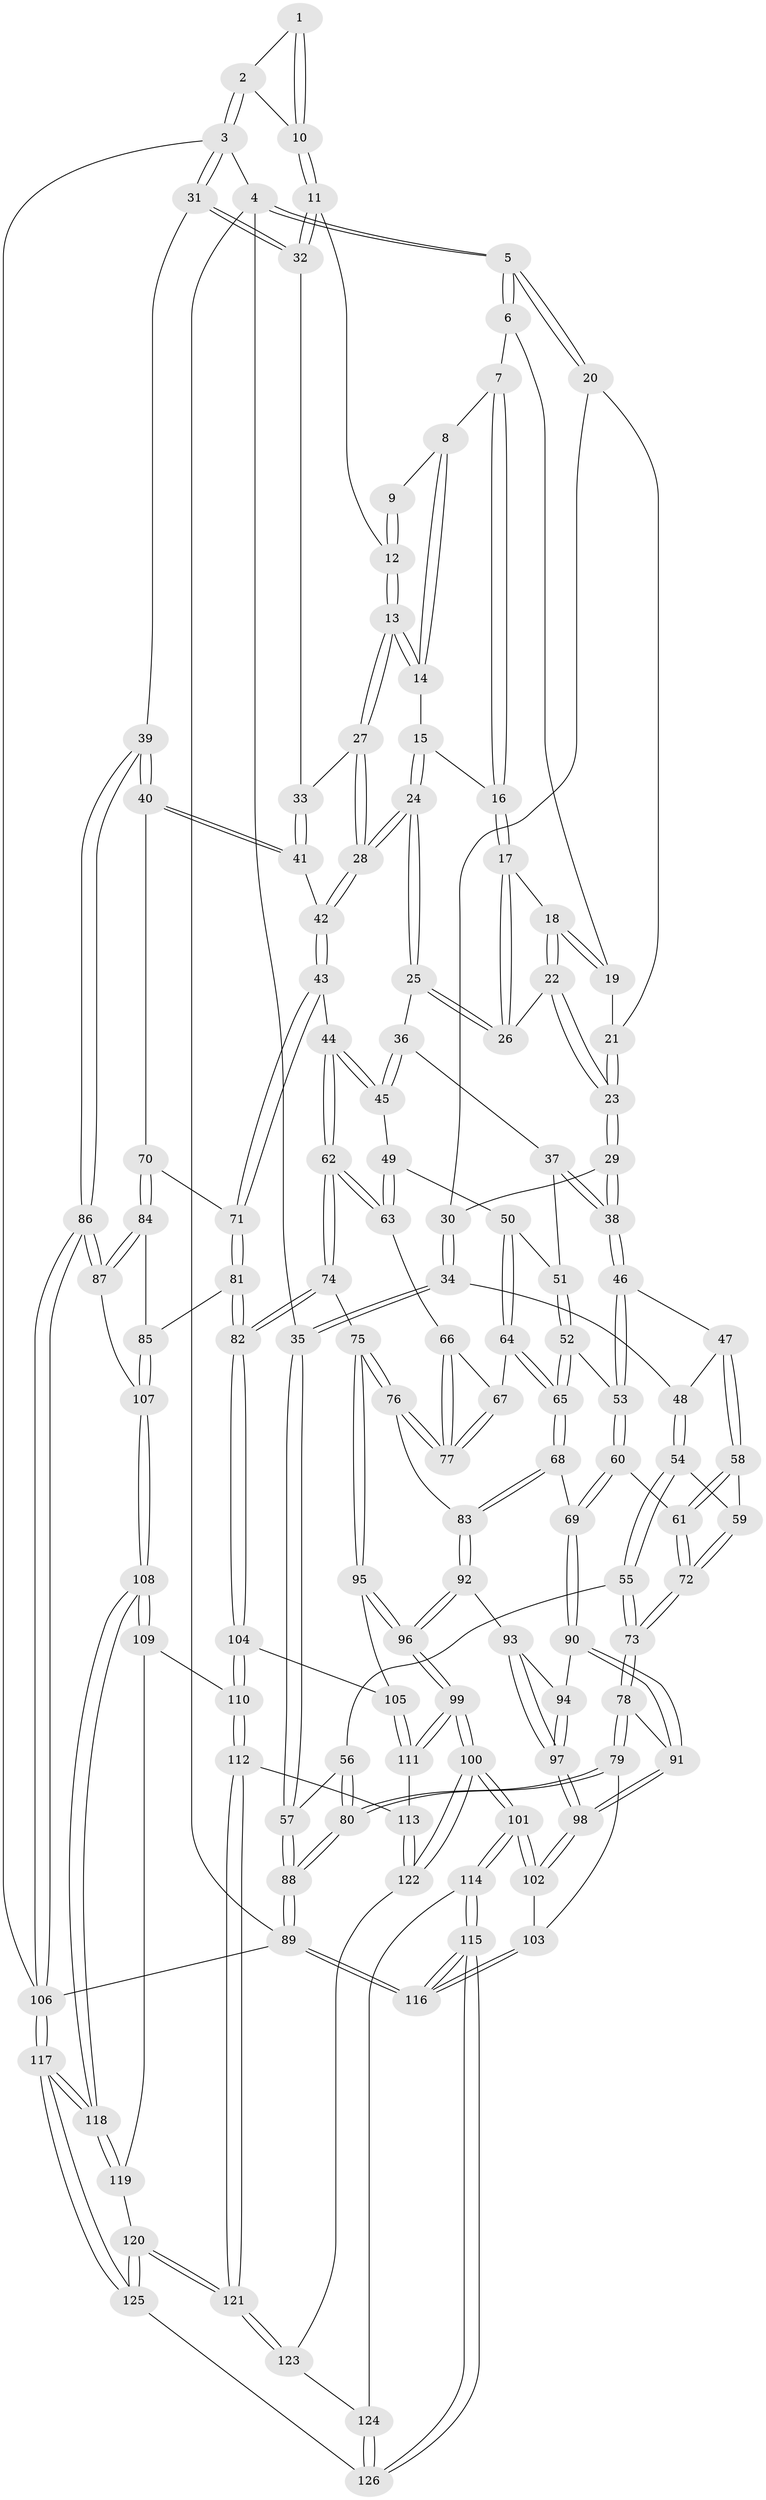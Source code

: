 // Generated by graph-tools (version 1.1) at 2025/03/03/09/25 03:03:22]
// undirected, 126 vertices, 312 edges
graph export_dot {
graph [start="1"]
  node [color=gray90,style=filled];
  1 [pos="+0.8699867819731918+0"];
  2 [pos="+1+0"];
  3 [pos="+1+0"];
  4 [pos="+0+0"];
  5 [pos="+0+0"];
  6 [pos="+0.4309857168874299+0"];
  7 [pos="+0.4393431571973566+0"];
  8 [pos="+0.5516021199058191+0"];
  9 [pos="+0.8228460911064098+0"];
  10 [pos="+0.8952258632351944+0.11661158877592859"];
  11 [pos="+0.8944350959086728+0.12419537603430876"];
  12 [pos="+0.769112232802354+0.11473747377522119"];
  13 [pos="+0.7477882427234792+0.12716640198555654"];
  14 [pos="+0.665829335831592+0.06959579294882111"];
  15 [pos="+0.5446549450188714+0.1161715144417212"];
  16 [pos="+0.5354727950388974+0.11130576578775657"];
  17 [pos="+0.4694738606459685+0.15217614762232848"];
  18 [pos="+0.3696306905460691+0.10832166567459708"];
  19 [pos="+0.3694154955437199+0"];
  20 [pos="+0.07195892967510273+0.04093126680632071"];
  21 [pos="+0.21780972613487423+0.08357459173870002"];
  22 [pos="+0.3105250208898605+0.19913156254590086"];
  23 [pos="+0.3012214738668575+0.20554110801024716"];
  24 [pos="+0.6404222124160377+0.29678381281773925"];
  25 [pos="+0.49556335924715506+0.2856238151506542"];
  26 [pos="+0.46523806716849486+0.23820227369960142"];
  27 [pos="+0.702361889637939+0.2410926406144013"];
  28 [pos="+0.6492661246255107+0.3009442250479494"];
  29 [pos="+0.26563310711720345+0.2639824935604337"];
  30 [pos="+0.12370442816236163+0.1909572692457029"];
  31 [pos="+1+0.2075915847620772"];
  32 [pos="+1+0.19641237151597363"];
  33 [pos="+0.9014510516296287+0.2791272287315425"];
  34 [pos="+0.021126583868929065+0.32622923042956786"];
  35 [pos="+0+0.30821413671651904"];
  36 [pos="+0.4655358536890949+0.3113429929217527"];
  37 [pos="+0.3586240160865727+0.336415646659416"];
  38 [pos="+0.2687400608677787+0.30828115949698537"];
  39 [pos="+1+0.5076730187931867"];
  40 [pos="+0.8906948725221471+0.4509765094436752"];
  41 [pos="+0.8857196355440139+0.3219884390817858"];
  42 [pos="+0.6655668201709571+0.36992632667883285"];
  43 [pos="+0.6691390045931912+0.41803331418711587"];
  44 [pos="+0.645163993193003+0.43210068796689066"];
  45 [pos="+0.46301947951354044+0.43304319826692234"];
  46 [pos="+0.2386484566771367+0.356159699739275"];
  47 [pos="+0.19837636245833148+0.3781777236551064"];
  48 [pos="+0.05945908792331037+0.3534156819928584"];
  49 [pos="+0.4417153553257136+0.44969029721326065"];
  50 [pos="+0.4415938935139911+0.4497658471463161"];
  51 [pos="+0.3874376677576839+0.3992863357019591"];
  52 [pos="+0.3276046072750862+0.4691915174769071"];
  53 [pos="+0.30182565775834236+0.45868077587106515"];
  54 [pos="+0.06231198772105514+0.4923761597117128"];
  55 [pos="+0.04591468661443142+0.5092991191428854"];
  56 [pos="+0.032503336628796016+0.509726134838917"];
  57 [pos="+0+0.47281028634170935"];
  58 [pos="+0.1812750447334237+0.4405767298369712"];
  59 [pos="+0.10646016662534352+0.49069206371116453"];
  60 [pos="+0.2283998446977023+0.5837237273850169"];
  61 [pos="+0.21836161644068433+0.5817891908143442"];
  62 [pos="+0.5771696267737411+0.5099994447468547"];
  63 [pos="+0.5437989985768992+0.5165599702249254"];
  64 [pos="+0.4149684833116866+0.5092753163691583"];
  65 [pos="+0.391887706608234+0.5210512640304459"];
  66 [pos="+0.5179962227107463+0.5253033247945391"];
  67 [pos="+0.42119095969766457+0.512466420206778"];
  68 [pos="+0.3797727786117496+0.5483305042978996"];
  69 [pos="+0.23929754637382594+0.5906396138126068"];
  70 [pos="+0.8101197119734354+0.4814424000233256"];
  71 [pos="+0.6874394329974282+0.43582058843376476"];
  72 [pos="+0.17820168202001188+0.5952392366780067"];
  73 [pos="+0.10355751455173669+0.6446522170258594"];
  74 [pos="+0.5546499660978615+0.6585782403705799"];
  75 [pos="+0.5483449499464644+0.6585225588861698"];
  76 [pos="+0.4956874076728695+0.6232465226328807"];
  77 [pos="+0.487549218692856+0.5908252841151265"];
  78 [pos="+0.10198545875304448+0.6472964077923414"];
  79 [pos="+0.046701000099953024+0.730786122914778"];
  80 [pos="+0+0.7728617292889715"];
  81 [pos="+0.6768218658479864+0.6866258323142707"];
  82 [pos="+0.6395301410142887+0.7078013506252353"];
  83 [pos="+0.39869645891184285+0.6269776445144418"];
  84 [pos="+0.8136193923438668+0.5022210476906619"];
  85 [pos="+0.7216165715123187+0.6885471980081281"];
  86 [pos="+1+0.6158157768276918"];
  87 [pos="+0.8985306338715988+0.7098447112222135"];
  88 [pos="+0+0.8810526472467793"];
  89 [pos="+0+1"];
  90 [pos="+0.24150050654988212+0.5945934285685074"];
  91 [pos="+0.2416226694289873+0.702283538379708"];
  92 [pos="+0.3777382788940381+0.6702432066187414"];
  93 [pos="+0.37312881829811223+0.6704178516674661"];
  94 [pos="+0.30754782441671424+0.6475158317509614"];
  95 [pos="+0.4277372699377512+0.7532172160584042"];
  96 [pos="+0.4272644034904872+0.7534629845908053"];
  97 [pos="+0.26114855494339734+0.7659286728122705"];
  98 [pos="+0.2515820888188536+0.777681802792395"];
  99 [pos="+0.4101971795949415+0.8114482447771366"];
  100 [pos="+0.3575668775414604+0.8645158710397622"];
  101 [pos="+0.3490233109603592+0.8711580217125967"];
  102 [pos="+0.2507353214737579+0.78054693848636"];
  103 [pos="+0.18567191450045464+0.7836840440459855"];
  104 [pos="+0.6309593170736109+0.7526233124206151"];
  105 [pos="+0.5564222429238863+0.7742252362743157"];
  106 [pos="+1+1"];
  107 [pos="+0.8756185438927637+0.7308233088313529"];
  108 [pos="+0.8568570043540567+0.8649875851354707"];
  109 [pos="+0.6497608106697923+0.7960060350368808"];
  110 [pos="+0.6317325015520482+0.7598071863649338"];
  111 [pos="+0.4852267742036766+0.828979110509932"];
  112 [pos="+0.5559339597351443+0.8505402614616601"];
  113 [pos="+0.5226843017973095+0.8551965351980327"];
  114 [pos="+0.33002329545678694+0.9954422999824881"];
  115 [pos="+0.22840391193201606+1"];
  116 [pos="+0.11593795474737044+1"];
  117 [pos="+1+1"];
  118 [pos="+0.8621429617768812+0.9303829059271895"];
  119 [pos="+0.6606365563679303+0.8972855585770544"];
  120 [pos="+0.6199789384355924+0.9420484134714671"];
  121 [pos="+0.6024708008821207+0.9355278127772407"];
  122 [pos="+0.5146218123776618+0.9056028029212648"];
  123 [pos="+0.526448447636824+0.93832789999061"];
  124 [pos="+0.5149883550469975+0.9496287816527677"];
  125 [pos="+0.6738585899015511+1"];
  126 [pos="+0.5925192561004223+1"];
  1 -- 2;
  1 -- 10;
  1 -- 10;
  2 -- 3;
  2 -- 3;
  2 -- 10;
  3 -- 4;
  3 -- 31;
  3 -- 31;
  3 -- 106;
  4 -- 5;
  4 -- 5;
  4 -- 35;
  4 -- 89;
  5 -- 6;
  5 -- 6;
  5 -- 20;
  5 -- 20;
  6 -- 7;
  6 -- 19;
  7 -- 8;
  7 -- 16;
  7 -- 16;
  8 -- 9;
  8 -- 14;
  8 -- 14;
  9 -- 12;
  9 -- 12;
  10 -- 11;
  10 -- 11;
  11 -- 12;
  11 -- 32;
  11 -- 32;
  12 -- 13;
  12 -- 13;
  13 -- 14;
  13 -- 14;
  13 -- 27;
  13 -- 27;
  14 -- 15;
  15 -- 16;
  15 -- 24;
  15 -- 24;
  16 -- 17;
  16 -- 17;
  17 -- 18;
  17 -- 26;
  17 -- 26;
  18 -- 19;
  18 -- 19;
  18 -- 22;
  18 -- 22;
  19 -- 21;
  20 -- 21;
  20 -- 30;
  21 -- 23;
  21 -- 23;
  22 -- 23;
  22 -- 23;
  22 -- 26;
  23 -- 29;
  23 -- 29;
  24 -- 25;
  24 -- 25;
  24 -- 28;
  24 -- 28;
  25 -- 26;
  25 -- 26;
  25 -- 36;
  27 -- 28;
  27 -- 28;
  27 -- 33;
  28 -- 42;
  28 -- 42;
  29 -- 30;
  29 -- 38;
  29 -- 38;
  30 -- 34;
  30 -- 34;
  31 -- 32;
  31 -- 32;
  31 -- 39;
  32 -- 33;
  33 -- 41;
  33 -- 41;
  34 -- 35;
  34 -- 35;
  34 -- 48;
  35 -- 57;
  35 -- 57;
  36 -- 37;
  36 -- 45;
  36 -- 45;
  37 -- 38;
  37 -- 38;
  37 -- 51;
  38 -- 46;
  38 -- 46;
  39 -- 40;
  39 -- 40;
  39 -- 86;
  39 -- 86;
  40 -- 41;
  40 -- 41;
  40 -- 70;
  41 -- 42;
  42 -- 43;
  42 -- 43;
  43 -- 44;
  43 -- 71;
  43 -- 71;
  44 -- 45;
  44 -- 45;
  44 -- 62;
  44 -- 62;
  45 -- 49;
  46 -- 47;
  46 -- 53;
  46 -- 53;
  47 -- 48;
  47 -- 58;
  47 -- 58;
  48 -- 54;
  48 -- 54;
  49 -- 50;
  49 -- 63;
  49 -- 63;
  50 -- 51;
  50 -- 64;
  50 -- 64;
  51 -- 52;
  51 -- 52;
  52 -- 53;
  52 -- 65;
  52 -- 65;
  53 -- 60;
  53 -- 60;
  54 -- 55;
  54 -- 55;
  54 -- 59;
  55 -- 56;
  55 -- 73;
  55 -- 73;
  56 -- 57;
  56 -- 80;
  56 -- 80;
  57 -- 88;
  57 -- 88;
  58 -- 59;
  58 -- 61;
  58 -- 61;
  59 -- 72;
  59 -- 72;
  60 -- 61;
  60 -- 69;
  60 -- 69;
  61 -- 72;
  61 -- 72;
  62 -- 63;
  62 -- 63;
  62 -- 74;
  62 -- 74;
  63 -- 66;
  64 -- 65;
  64 -- 65;
  64 -- 67;
  65 -- 68;
  65 -- 68;
  66 -- 67;
  66 -- 77;
  66 -- 77;
  67 -- 77;
  67 -- 77;
  68 -- 69;
  68 -- 83;
  68 -- 83;
  69 -- 90;
  69 -- 90;
  70 -- 71;
  70 -- 84;
  70 -- 84;
  71 -- 81;
  71 -- 81;
  72 -- 73;
  72 -- 73;
  73 -- 78;
  73 -- 78;
  74 -- 75;
  74 -- 82;
  74 -- 82;
  75 -- 76;
  75 -- 76;
  75 -- 95;
  75 -- 95;
  76 -- 77;
  76 -- 77;
  76 -- 83;
  78 -- 79;
  78 -- 79;
  78 -- 91;
  79 -- 80;
  79 -- 80;
  79 -- 103;
  80 -- 88;
  80 -- 88;
  81 -- 82;
  81 -- 82;
  81 -- 85;
  82 -- 104;
  82 -- 104;
  83 -- 92;
  83 -- 92;
  84 -- 85;
  84 -- 87;
  84 -- 87;
  85 -- 107;
  85 -- 107;
  86 -- 87;
  86 -- 87;
  86 -- 106;
  86 -- 106;
  87 -- 107;
  88 -- 89;
  88 -- 89;
  89 -- 116;
  89 -- 116;
  89 -- 106;
  90 -- 91;
  90 -- 91;
  90 -- 94;
  91 -- 98;
  91 -- 98;
  92 -- 93;
  92 -- 96;
  92 -- 96;
  93 -- 94;
  93 -- 97;
  93 -- 97;
  94 -- 97;
  94 -- 97;
  95 -- 96;
  95 -- 96;
  95 -- 105;
  96 -- 99;
  96 -- 99;
  97 -- 98;
  97 -- 98;
  98 -- 102;
  98 -- 102;
  99 -- 100;
  99 -- 100;
  99 -- 111;
  99 -- 111;
  100 -- 101;
  100 -- 101;
  100 -- 122;
  100 -- 122;
  101 -- 102;
  101 -- 102;
  101 -- 114;
  101 -- 114;
  102 -- 103;
  103 -- 116;
  103 -- 116;
  104 -- 105;
  104 -- 110;
  104 -- 110;
  105 -- 111;
  105 -- 111;
  106 -- 117;
  106 -- 117;
  107 -- 108;
  107 -- 108;
  108 -- 109;
  108 -- 109;
  108 -- 118;
  108 -- 118;
  109 -- 110;
  109 -- 119;
  110 -- 112;
  110 -- 112;
  111 -- 113;
  112 -- 113;
  112 -- 121;
  112 -- 121;
  113 -- 122;
  113 -- 122;
  114 -- 115;
  114 -- 115;
  114 -- 124;
  115 -- 116;
  115 -- 116;
  115 -- 126;
  115 -- 126;
  117 -- 118;
  117 -- 118;
  117 -- 125;
  117 -- 125;
  118 -- 119;
  118 -- 119;
  119 -- 120;
  120 -- 121;
  120 -- 121;
  120 -- 125;
  120 -- 125;
  121 -- 123;
  121 -- 123;
  122 -- 123;
  123 -- 124;
  124 -- 126;
  124 -- 126;
  125 -- 126;
}
